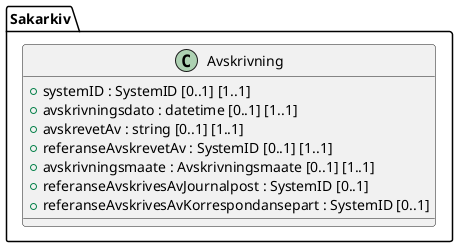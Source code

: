 @startuml
class Sakarkiv.Avskrivning {
  +systemID : SystemID [0..1] [1..1]
  +avskrivningsdato : datetime [0..1] [1..1]
  +avskrevetAv : string [0..1] [1..1]
  +referanseAvskrevetAv : SystemID [0..1] [1..1]
  +avskrivningsmaate : Avskrivningsmaate [0..1] [1..1]
  +referanseAvskrivesAvJournalpost : SystemID [0..1]
  +referanseAvskrivesAvKorrespondansepart : SystemID [0..1]
}
@enduml
